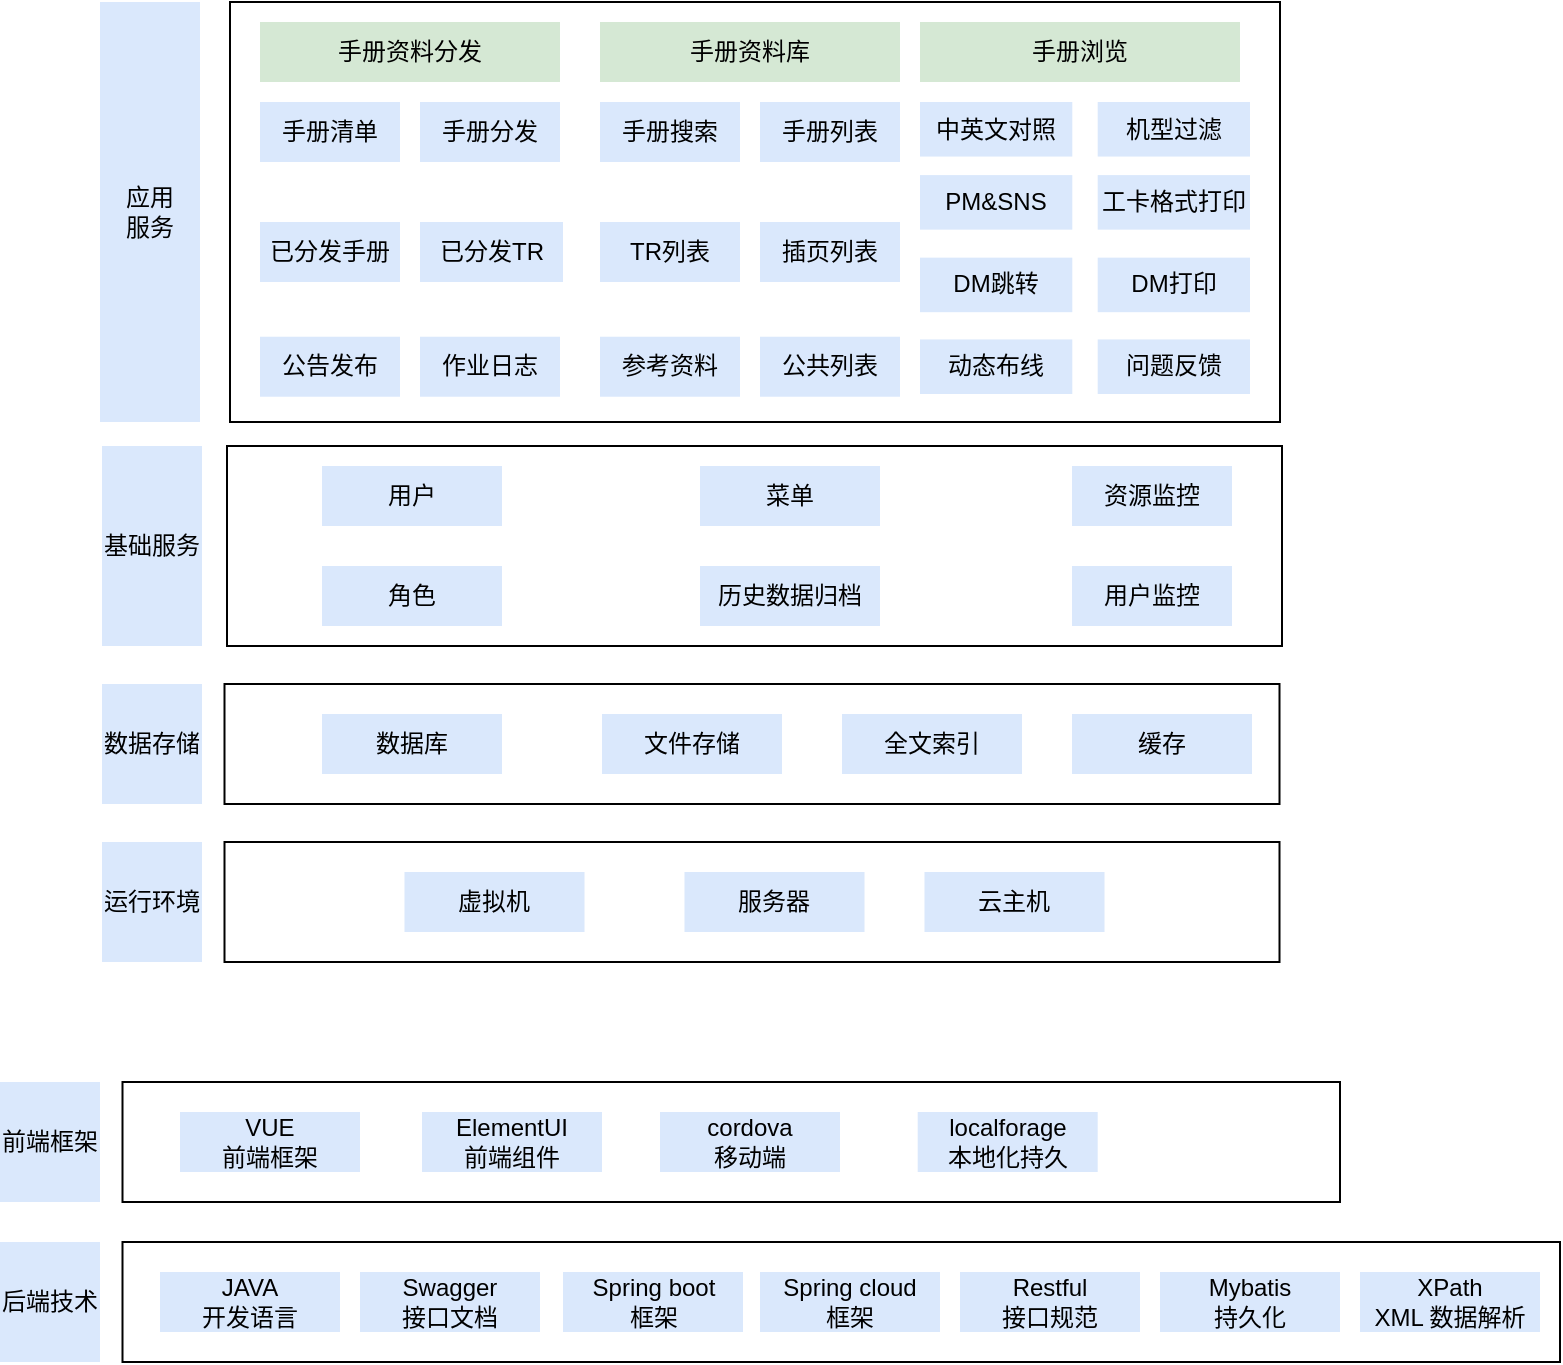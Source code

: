 <mxfile version="27.0.4">
  <diagram name="第 1 页" id="d3qp3cm_-RvscZHG2NyW">
    <mxGraphModel dx="902" dy="464" grid="1" gridSize="10" guides="1" tooltips="1" connect="1" arrows="1" fold="1" page="1" pageScale="1" pageWidth="827" pageHeight="1169" math="0" shadow="0">
      <root>
        <mxCell id="0" />
        <mxCell id="1" parent="0" />
        <mxCell id="k1Ho-n8EV5DhAOBqvkNn-3" value="" style="rounded=0;whiteSpace=wrap;html=1;" vertex="1" parent="1">
          <mxGeometry x="205" y="330" width="525" height="210" as="geometry" />
        </mxCell>
        <mxCell id="k1Ho-n8EV5DhAOBqvkNn-1" value="应用&lt;div&gt;服务&lt;/div&gt;" style="rounded=0;whiteSpace=wrap;html=1;fillColor=#dae8fc;strokeColor=none;" vertex="1" parent="1">
          <mxGeometry x="140" y="330" width="50" height="210" as="geometry" />
        </mxCell>
        <mxCell id="k1Ho-n8EV5DhAOBqvkNn-2" value="手册资料分发" style="rounded=0;whiteSpace=wrap;html=1;fillColor=#d5e8d4;strokeColor=none;" vertex="1" parent="1">
          <mxGeometry x="220" y="340" width="150" height="30" as="geometry" />
        </mxCell>
        <mxCell id="k1Ho-n8EV5DhAOBqvkNn-5" value="手册清单" style="rounded=0;whiteSpace=wrap;html=1;fillColor=#dae8fc;strokeColor=none;" vertex="1" parent="1">
          <mxGeometry x="220" y="380" width="70" height="30" as="geometry" />
        </mxCell>
        <mxCell id="k1Ho-n8EV5DhAOBqvkNn-6" value="手册分发" style="rounded=0;whiteSpace=wrap;html=1;fillColor=#dae8fc;strokeColor=none;" vertex="1" parent="1">
          <mxGeometry x="300" y="380" width="70" height="30" as="geometry" />
        </mxCell>
        <mxCell id="k1Ho-n8EV5DhAOBqvkNn-7" value="已分发手册" style="rounded=0;whiteSpace=wrap;html=1;fillColor=#dae8fc;strokeColor=none;" vertex="1" parent="1">
          <mxGeometry x="220" y="440" width="70" height="30" as="geometry" />
        </mxCell>
        <mxCell id="k1Ho-n8EV5DhAOBqvkNn-8" value="已分发TR" style="rounded=0;whiteSpace=wrap;html=1;fillColor=#dae8fc;strokeColor=none;" vertex="1" parent="1">
          <mxGeometry x="300" y="440" width="71.5" height="30" as="geometry" />
        </mxCell>
        <mxCell id="k1Ho-n8EV5DhAOBqvkNn-9" value="公告发布" style="rounded=0;whiteSpace=wrap;html=1;fillColor=#dae8fc;strokeColor=none;" vertex="1" parent="1">
          <mxGeometry x="220" y="497.36" width="70" height="30" as="geometry" />
        </mxCell>
        <mxCell id="k1Ho-n8EV5DhAOBqvkNn-10" value="作业日志" style="rounded=0;whiteSpace=wrap;html=1;fillColor=#dae8fc;strokeColor=none;" vertex="1" parent="1">
          <mxGeometry x="300" y="497.36" width="70" height="30" as="geometry" />
        </mxCell>
        <mxCell id="k1Ho-n8EV5DhAOBqvkNn-11" value="手册资料库" style="rounded=0;whiteSpace=wrap;html=1;fillColor=#d5e8d4;strokeColor=none;" vertex="1" parent="1">
          <mxGeometry x="390" y="340" width="150" height="30" as="geometry" />
        </mxCell>
        <mxCell id="k1Ho-n8EV5DhAOBqvkNn-12" value="手册搜索" style="rounded=0;whiteSpace=wrap;html=1;fillColor=#dae8fc;strokeColor=none;" vertex="1" parent="1">
          <mxGeometry x="390" y="380" width="70" height="30" as="geometry" />
        </mxCell>
        <mxCell id="k1Ho-n8EV5DhAOBqvkNn-13" value="手册列表" style="rounded=0;whiteSpace=wrap;html=1;fillColor=#dae8fc;strokeColor=none;" vertex="1" parent="1">
          <mxGeometry x="470" y="380" width="70" height="30" as="geometry" />
        </mxCell>
        <mxCell id="k1Ho-n8EV5DhAOBqvkNn-14" value="TR列表" style="rounded=0;whiteSpace=wrap;html=1;fillColor=#dae8fc;strokeColor=none;" vertex="1" parent="1">
          <mxGeometry x="390" y="440" width="70" height="30" as="geometry" />
        </mxCell>
        <mxCell id="k1Ho-n8EV5DhAOBqvkNn-15" value="插页列表" style="rounded=0;whiteSpace=wrap;html=1;fillColor=#dae8fc;strokeColor=none;" vertex="1" parent="1">
          <mxGeometry x="470" y="440" width="70" height="30" as="geometry" />
        </mxCell>
        <mxCell id="k1Ho-n8EV5DhAOBqvkNn-16" value="参考资料" style="rounded=0;whiteSpace=wrap;html=1;fillColor=#dae8fc;strokeColor=none;" vertex="1" parent="1">
          <mxGeometry x="390" y="497.36" width="70" height="30" as="geometry" />
        </mxCell>
        <mxCell id="k1Ho-n8EV5DhAOBqvkNn-17" value="公共列表" style="rounded=0;whiteSpace=wrap;html=1;fillColor=#dae8fc;strokeColor=none;" vertex="1" parent="1">
          <mxGeometry x="470" y="497.36" width="70" height="30" as="geometry" />
        </mxCell>
        <mxCell id="k1Ho-n8EV5DhAOBqvkNn-18" value="手册浏览" style="rounded=0;whiteSpace=wrap;html=1;fillColor=#d5e8d4;strokeColor=none;" vertex="1" parent="1">
          <mxGeometry x="550" y="340" width="160" height="30" as="geometry" />
        </mxCell>
        <mxCell id="k1Ho-n8EV5DhAOBqvkNn-19" value="中英文对照" style="rounded=0;whiteSpace=wrap;html=1;fillColor=#dae8fc;strokeColor=none;" vertex="1" parent="1">
          <mxGeometry x="550" y="380" width="76.154" height="27.273" as="geometry" />
        </mxCell>
        <mxCell id="k1Ho-n8EV5DhAOBqvkNn-20" value="PM&amp;amp;SNS" style="rounded=0;whiteSpace=wrap;html=1;fillColor=#dae8fc;strokeColor=none;" vertex="1" parent="1">
          <mxGeometry x="550" y="416.545" width="76.154" height="27.273" as="geometry" />
        </mxCell>
        <mxCell id="k1Ho-n8EV5DhAOBqvkNn-21" value="DM跳转" style="rounded=0;whiteSpace=wrap;html=1;fillColor=#dae8fc;strokeColor=none;" vertex="1" parent="1">
          <mxGeometry x="550" y="457.818" width="76.154" height="27.273" as="geometry" />
        </mxCell>
        <mxCell id="k1Ho-n8EV5DhAOBqvkNn-22" value="机型过滤" style="rounded=0;whiteSpace=wrap;html=1;fillColor=#dae8fc;strokeColor=none;" vertex="1" parent="1">
          <mxGeometry x="638.846" y="380" width="76.154" height="27.273" as="geometry" />
        </mxCell>
        <mxCell id="k1Ho-n8EV5DhAOBqvkNn-23" value="工卡格式打印" style="rounded=0;whiteSpace=wrap;html=1;fillColor=#dae8fc;strokeColor=none;" vertex="1" parent="1">
          <mxGeometry x="638.846" y="416.545" width="76.154" height="27.273" as="geometry" />
        </mxCell>
        <mxCell id="k1Ho-n8EV5DhAOBqvkNn-24" value="DM打印" style="rounded=0;whiteSpace=wrap;html=1;fillColor=#dae8fc;strokeColor=none;" vertex="1" parent="1">
          <mxGeometry x="638.846" y="457.818" width="76.154" height="27.273" as="geometry" />
        </mxCell>
        <mxCell id="k1Ho-n8EV5DhAOBqvkNn-25" value="动态布线" style="rounded=0;whiteSpace=wrap;html=1;fillColor=#dae8fc;strokeColor=none;" vertex="1" parent="1">
          <mxGeometry x="550" y="498.727" width="76.154" height="27.273" as="geometry" />
        </mxCell>
        <mxCell id="k1Ho-n8EV5DhAOBqvkNn-26" value="问题反馈" style="rounded=0;whiteSpace=wrap;html=1;fillColor=#dae8fc;strokeColor=none;" vertex="1" parent="1">
          <mxGeometry x="638.846" y="498.727" width="76.154" height="27.273" as="geometry" />
        </mxCell>
        <mxCell id="k1Ho-n8EV5DhAOBqvkNn-28" value="基础服务" style="rounded=0;whiteSpace=wrap;html=1;fillColor=#dae8fc;strokeColor=none;" vertex="1" parent="1">
          <mxGeometry x="141" y="552" width="50" height="100" as="geometry" />
        </mxCell>
        <mxCell id="k1Ho-n8EV5DhAOBqvkNn-29" value="" style="rounded=0;whiteSpace=wrap;html=1;" vertex="1" parent="1">
          <mxGeometry x="203.5" y="552" width="527.5" height="100" as="geometry" />
        </mxCell>
        <mxCell id="k1Ho-n8EV5DhAOBqvkNn-30" value="用户" style="rounded=0;whiteSpace=wrap;html=1;fillColor=#dae8fc;strokeColor=none;" vertex="1" parent="1">
          <mxGeometry x="251" y="562" width="90" height="30" as="geometry" />
        </mxCell>
        <mxCell id="k1Ho-n8EV5DhAOBqvkNn-31" value="角色" style="rounded=0;whiteSpace=wrap;html=1;fillColor=#dae8fc;strokeColor=none;" vertex="1" parent="1">
          <mxGeometry x="251" y="612" width="90" height="30" as="geometry" />
        </mxCell>
        <mxCell id="k1Ho-n8EV5DhAOBqvkNn-32" value="菜单" style="rounded=0;whiteSpace=wrap;html=1;fillColor=#dae8fc;strokeColor=none;" vertex="1" parent="1">
          <mxGeometry x="440" y="562" width="90" height="30" as="geometry" />
        </mxCell>
        <mxCell id="k1Ho-n8EV5DhAOBqvkNn-33" value="历史数据归档" style="rounded=0;whiteSpace=wrap;html=1;fillColor=#dae8fc;strokeColor=none;" vertex="1" parent="1">
          <mxGeometry x="440" y="612" width="90" height="30" as="geometry" />
        </mxCell>
        <mxCell id="k1Ho-n8EV5DhAOBqvkNn-34" value="资源监控" style="rounded=0;whiteSpace=wrap;html=1;fillColor=#dae8fc;strokeColor=none;" vertex="1" parent="1">
          <mxGeometry x="626" y="562" width="80" height="30" as="geometry" />
        </mxCell>
        <mxCell id="k1Ho-n8EV5DhAOBqvkNn-35" value="用户监控" style="rounded=0;whiteSpace=wrap;html=1;fillColor=#dae8fc;strokeColor=none;" vertex="1" parent="1">
          <mxGeometry x="626" y="612" width="80" height="30" as="geometry" />
        </mxCell>
        <mxCell id="k1Ho-n8EV5DhAOBqvkNn-36" value="数据存储" style="rounded=0;whiteSpace=wrap;html=1;fillColor=#dae8fc;strokeColor=none;" vertex="1" parent="1">
          <mxGeometry x="141" y="671" width="50" height="60" as="geometry" />
        </mxCell>
        <mxCell id="k1Ho-n8EV5DhAOBqvkNn-37" value="" style="rounded=0;whiteSpace=wrap;html=1;" vertex="1" parent="1">
          <mxGeometry x="202.25" y="671" width="527.5" height="60" as="geometry" />
        </mxCell>
        <mxCell id="k1Ho-n8EV5DhAOBqvkNn-38" value="数据库" style="rounded=0;whiteSpace=wrap;html=1;fillColor=#dae8fc;strokeColor=none;" vertex="1" parent="1">
          <mxGeometry x="251" y="686" width="90" height="30" as="geometry" />
        </mxCell>
        <mxCell id="k1Ho-n8EV5DhAOBqvkNn-39" value="文件存储" style="rounded=0;whiteSpace=wrap;html=1;fillColor=#dae8fc;strokeColor=none;" vertex="1" parent="1">
          <mxGeometry x="391" y="686" width="90" height="30" as="geometry" />
        </mxCell>
        <mxCell id="k1Ho-n8EV5DhAOBqvkNn-40" value="全文索引" style="rounded=0;whiteSpace=wrap;html=1;fillColor=#dae8fc;strokeColor=none;" vertex="1" parent="1">
          <mxGeometry x="511" y="686" width="90" height="30" as="geometry" />
        </mxCell>
        <mxCell id="k1Ho-n8EV5DhAOBqvkNn-41" value="缓存" style="rounded=0;whiteSpace=wrap;html=1;fillColor=#dae8fc;strokeColor=none;" vertex="1" parent="1">
          <mxGeometry x="626" y="686" width="90" height="30" as="geometry" />
        </mxCell>
        <mxCell id="k1Ho-n8EV5DhAOBqvkNn-42" value="运行环境" style="rounded=0;whiteSpace=wrap;html=1;fillColor=#dae8fc;strokeColor=none;" vertex="1" parent="1">
          <mxGeometry x="141" y="750" width="50" height="60" as="geometry" />
        </mxCell>
        <mxCell id="k1Ho-n8EV5DhAOBqvkNn-43" value="" style="rounded=0;whiteSpace=wrap;html=1;" vertex="1" parent="1">
          <mxGeometry x="202.25" y="750" width="527.5" height="60" as="geometry" />
        </mxCell>
        <mxCell id="k1Ho-n8EV5DhAOBqvkNn-44" value="虚拟机" style="rounded=0;whiteSpace=wrap;html=1;fillColor=#dae8fc;strokeColor=none;" vertex="1" parent="1">
          <mxGeometry x="292.25" y="765" width="90" height="30" as="geometry" />
        </mxCell>
        <mxCell id="k1Ho-n8EV5DhAOBqvkNn-45" value="服务器" style="rounded=0;whiteSpace=wrap;html=1;fillColor=#dae8fc;strokeColor=none;" vertex="1" parent="1">
          <mxGeometry x="432.25" y="765" width="90" height="30" as="geometry" />
        </mxCell>
        <mxCell id="k1Ho-n8EV5DhAOBqvkNn-46" value="云主机" style="rounded=0;whiteSpace=wrap;html=1;fillColor=#dae8fc;strokeColor=none;" vertex="1" parent="1">
          <mxGeometry x="552.25" y="765" width="90" height="30" as="geometry" />
        </mxCell>
        <mxCell id="k1Ho-n8EV5DhAOBqvkNn-48" value="前端框架" style="rounded=0;whiteSpace=wrap;html=1;fillColor=#dae8fc;strokeColor=none;" vertex="1" parent="1">
          <mxGeometry x="90" y="870" width="50" height="60" as="geometry" />
        </mxCell>
        <mxCell id="k1Ho-n8EV5DhAOBqvkNn-49" value="" style="rounded=0;whiteSpace=wrap;html=1;" vertex="1" parent="1">
          <mxGeometry x="151.25" y="870" width="608.75" height="60" as="geometry" />
        </mxCell>
        <mxCell id="k1Ho-n8EV5DhAOBqvkNn-50" value="VUE&lt;br&gt;前端框架" style="rounded=0;whiteSpace=wrap;html=1;fillColor=#dae8fc;strokeColor=none;" vertex="1" parent="1">
          <mxGeometry x="180" y="885" width="90" height="30" as="geometry" />
        </mxCell>
        <mxCell id="k1Ho-n8EV5DhAOBqvkNn-51" value="ElementUI&lt;br&gt;前端组件" style="rounded=0;whiteSpace=wrap;html=1;fillColor=#dae8fc;strokeColor=none;" vertex="1" parent="1">
          <mxGeometry x="301" y="885" width="90" height="30" as="geometry" />
        </mxCell>
        <mxCell id="k1Ho-n8EV5DhAOBqvkNn-52" value="&lt;article data-clipboard-cangjie=&quot;[&amp;quot;root&amp;quot;,{&amp;quot;copyFrom&amp;quot;:&amp;quot;im-native&amp;quot;},[&amp;quot;p&amp;quot;,{},[&amp;quot;span&amp;quot;,{&amp;quot;data-type&amp;quot;:&amp;quot;text&amp;quot;},[&amp;quot;span&amp;quot;,{&amp;quot;data-type&amp;quot;:&amp;quot;leaf&amp;quot;},&amp;quot;cordova&amp;quot;]]]]&quot; class=&quot;4ever-article&quot;&gt;&lt;p&gt;cordova&lt;br&gt;移动端&lt;/p&gt;&lt;/article&gt;" style="rounded=0;whiteSpace=wrap;html=1;fillColor=#dae8fc;strokeColor=none;" vertex="1" parent="1">
          <mxGeometry x="420" y="885" width="90" height="30" as="geometry" />
        </mxCell>
        <mxCell id="k1Ho-n8EV5DhAOBqvkNn-53" value="&lt;article data-clipboard-cangjie=&quot;[&amp;quot;root&amp;quot;,{&amp;quot;copyFrom&amp;quot;:&amp;quot;im-native&amp;quot;},[&amp;quot;p&amp;quot;,{},[&amp;quot;span&amp;quot;,{&amp;quot;data-type&amp;quot;:&amp;quot;text&amp;quot;},[&amp;quot;span&amp;quot;,{&amp;quot;data-type&amp;quot;:&amp;quot;leaf&amp;quot;},&amp;quot;cordova&amp;quot;]]]]&quot; class=&quot;4ever-article&quot;&gt;&lt;p&gt;localforage&lt;br&gt;本地化持久&lt;/p&gt;&lt;/article&gt;" style="rounded=0;whiteSpace=wrap;html=1;fillColor=#dae8fc;strokeColor=none;" vertex="1" parent="1">
          <mxGeometry x="548.85" y="885" width="90" height="30" as="geometry" />
        </mxCell>
        <mxCell id="k1Ho-n8EV5DhAOBqvkNn-54" value="后端技术" style="rounded=0;whiteSpace=wrap;html=1;fillColor=#dae8fc;strokeColor=none;" vertex="1" parent="1">
          <mxGeometry x="90" y="950" width="50" height="60" as="geometry" />
        </mxCell>
        <mxCell id="k1Ho-n8EV5DhAOBqvkNn-55" value="" style="rounded=0;whiteSpace=wrap;html=1;" vertex="1" parent="1">
          <mxGeometry x="151.25" y="950" width="718.75" height="60" as="geometry" />
        </mxCell>
        <mxCell id="k1Ho-n8EV5DhAOBqvkNn-56" value="JAVA&lt;br&gt;开发语言" style="rounded=0;whiteSpace=wrap;html=1;fillColor=#dae8fc;strokeColor=none;" vertex="1" parent="1">
          <mxGeometry x="170" y="965" width="90" height="30" as="geometry" />
        </mxCell>
        <mxCell id="k1Ho-n8EV5DhAOBqvkNn-57" value="Swagger&lt;br&gt;接口文档" style="rounded=0;whiteSpace=wrap;html=1;fillColor=#dae8fc;strokeColor=none;" vertex="1" parent="1">
          <mxGeometry x="270" y="965" width="90" height="30" as="geometry" />
        </mxCell>
        <mxCell id="k1Ho-n8EV5DhAOBqvkNn-58" value="&lt;article data-clipboard-cangjie=&quot;[&amp;quot;root&amp;quot;,{&amp;quot;copyFrom&amp;quot;:&amp;quot;im-native&amp;quot;},[&amp;quot;p&amp;quot;,{},[&amp;quot;span&amp;quot;,{&amp;quot;data-type&amp;quot;:&amp;quot;text&amp;quot;},[&amp;quot;span&amp;quot;,{&amp;quot;data-type&amp;quot;:&amp;quot;leaf&amp;quot;},&amp;quot;cordova&amp;quot;]]]]&quot; class=&quot;4ever-article&quot;&gt;&lt;p&gt;Spring boot&lt;br&gt;框架&lt;/p&gt;&lt;/article&gt;" style="rounded=0;whiteSpace=wrap;html=1;fillColor=#dae8fc;strokeColor=none;" vertex="1" parent="1">
          <mxGeometry x="371.5" y="965" width="90" height="30" as="geometry" />
        </mxCell>
        <mxCell id="k1Ho-n8EV5DhAOBqvkNn-59" value="&lt;article data-clipboard-cangjie=&quot;[&amp;quot;root&amp;quot;,{&amp;quot;copyFrom&amp;quot;:&amp;quot;im-native&amp;quot;},[&amp;quot;p&amp;quot;,{},[&amp;quot;span&amp;quot;,{&amp;quot;data-type&amp;quot;:&amp;quot;text&amp;quot;},[&amp;quot;span&amp;quot;,{&amp;quot;data-type&amp;quot;:&amp;quot;leaf&amp;quot;},&amp;quot;cordova&amp;quot;]]]]&quot; class=&quot;4ever-article&quot;&gt;&lt;p&gt;Spring cloud&lt;br&gt;框架&lt;/p&gt;&lt;/article&gt;" style="rounded=0;whiteSpace=wrap;html=1;fillColor=#dae8fc;strokeColor=none;" vertex="1" parent="1">
          <mxGeometry x="470" y="965" width="90" height="30" as="geometry" />
        </mxCell>
        <mxCell id="k1Ho-n8EV5DhAOBqvkNn-60" value="&lt;article data-clipboard-cangjie=&quot;[&amp;quot;root&amp;quot;,{&amp;quot;copyFrom&amp;quot;:&amp;quot;im-native&amp;quot;},[&amp;quot;p&amp;quot;,{},[&amp;quot;span&amp;quot;,{&amp;quot;data-type&amp;quot;:&amp;quot;text&amp;quot;},[&amp;quot;span&amp;quot;,{&amp;quot;data-type&amp;quot;:&amp;quot;leaf&amp;quot;},&amp;quot;cordova&amp;quot;]]]]&quot; class=&quot;4ever-article&quot;&gt;&lt;p&gt;Restful&lt;br&gt;接口规范&lt;/p&gt;&lt;/article&gt;" style="rounded=0;whiteSpace=wrap;html=1;fillColor=#dae8fc;strokeColor=none;" vertex="1" parent="1">
          <mxGeometry x="570" y="965" width="90" height="30" as="geometry" />
        </mxCell>
        <mxCell id="k1Ho-n8EV5DhAOBqvkNn-61" value="Mybatis&lt;br&gt;持久化" style="rounded=0;whiteSpace=wrap;html=1;fillColor=#dae8fc;strokeColor=none;" vertex="1" parent="1">
          <mxGeometry x="670" y="965" width="90" height="30" as="geometry" />
        </mxCell>
        <mxCell id="k1Ho-n8EV5DhAOBqvkNn-62" value="XPath&lt;br&gt;XML 数据解析" style="rounded=0;whiteSpace=wrap;html=1;fillColor=#dae8fc;strokeColor=none;" vertex="1" parent="1">
          <mxGeometry x="770" y="965" width="90" height="30" as="geometry" />
        </mxCell>
      </root>
    </mxGraphModel>
  </diagram>
</mxfile>
